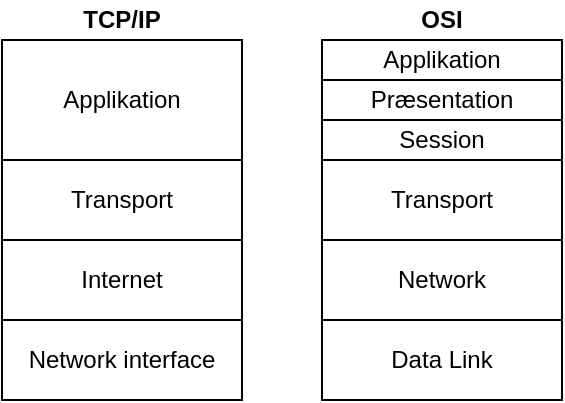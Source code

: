 <mxfile version="13.1.14" type="github">
  <diagram id="u06nbaFKTUvreZjOn7oM" name="Page-1">
    <mxGraphModel dx="870" dy="557" grid="1" gridSize="10" guides="1" tooltips="1" connect="1" arrows="1" fold="1" page="1" pageScale="1" pageWidth="850" pageHeight="1100" math="0" shadow="0">
      <root>
        <mxCell id="0" />
        <mxCell id="1" parent="0" />
        <mxCell id="omQ0v4F8YuOl9oSkSna9-1" value="Applikation" style="rounded=0;whiteSpace=wrap;html=1;" vertex="1" parent="1">
          <mxGeometry x="160" y="120" width="120" height="60" as="geometry" />
        </mxCell>
        <mxCell id="omQ0v4F8YuOl9oSkSna9-2" value="Transport" style="rounded=0;whiteSpace=wrap;html=1;" vertex="1" parent="1">
          <mxGeometry x="160" y="180" width="120" height="40" as="geometry" />
        </mxCell>
        <mxCell id="omQ0v4F8YuOl9oSkSna9-3" value="Internet" style="rounded=0;whiteSpace=wrap;html=1;" vertex="1" parent="1">
          <mxGeometry x="160" y="220" width="120" height="40" as="geometry" />
        </mxCell>
        <mxCell id="omQ0v4F8YuOl9oSkSna9-5" value="Network interface" style="rounded=0;whiteSpace=wrap;html=1;" vertex="1" parent="1">
          <mxGeometry x="160" y="260" width="120" height="40" as="geometry" />
        </mxCell>
        <mxCell id="omQ0v4F8YuOl9oSkSna9-6" value="Applikation" style="rounded=0;whiteSpace=wrap;html=1;" vertex="1" parent="1">
          <mxGeometry x="320" y="120" width="120" height="20" as="geometry" />
        </mxCell>
        <mxCell id="omQ0v4F8YuOl9oSkSna9-7" value="Transport" style="rounded=0;whiteSpace=wrap;html=1;" vertex="1" parent="1">
          <mxGeometry x="320" y="180" width="120" height="40" as="geometry" />
        </mxCell>
        <mxCell id="omQ0v4F8YuOl9oSkSna9-8" value="Network" style="rounded=0;whiteSpace=wrap;html=1;" vertex="1" parent="1">
          <mxGeometry x="320" y="220" width="120" height="40" as="geometry" />
        </mxCell>
        <mxCell id="omQ0v4F8YuOl9oSkSna9-9" value="Data Link" style="rounded=0;whiteSpace=wrap;html=1;" vertex="1" parent="1">
          <mxGeometry x="320" y="260" width="120" height="40" as="geometry" />
        </mxCell>
        <mxCell id="omQ0v4F8YuOl9oSkSna9-10" value="Præsentation" style="rounded=0;whiteSpace=wrap;html=1;" vertex="1" parent="1">
          <mxGeometry x="320" y="140" width="120" height="20" as="geometry" />
        </mxCell>
        <mxCell id="omQ0v4F8YuOl9oSkSna9-11" value="Session" style="rounded=0;whiteSpace=wrap;html=1;" vertex="1" parent="1">
          <mxGeometry x="320" y="160" width="120" height="20" as="geometry" />
        </mxCell>
        <mxCell id="omQ0v4F8YuOl9oSkSna9-12" value="OSI" style="text;html=1;strokeColor=none;fillColor=none;align=center;verticalAlign=middle;whiteSpace=wrap;rounded=0;fontStyle=1" vertex="1" parent="1">
          <mxGeometry x="360" y="100" width="40" height="20" as="geometry" />
        </mxCell>
        <mxCell id="omQ0v4F8YuOl9oSkSna9-13" value="TCP/IP" style="text;html=1;strokeColor=none;fillColor=none;align=center;verticalAlign=middle;whiteSpace=wrap;rounded=0;fontStyle=1" vertex="1" parent="1">
          <mxGeometry x="200" y="100" width="40" height="20" as="geometry" />
        </mxCell>
      </root>
    </mxGraphModel>
  </diagram>
</mxfile>
